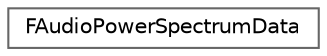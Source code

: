 digraph "Graphical Class Hierarchy"
{
 // INTERACTIVE_SVG=YES
 // LATEX_PDF_SIZE
  bgcolor="transparent";
  edge [fontname=Helvetica,fontsize=10,labelfontname=Helvetica,labelfontsize=10];
  node [fontname=Helvetica,fontsize=10,shape=box,height=0.2,width=0.4];
  rankdir="LR";
  Node0 [id="Node000000",label="FAudioPowerSpectrumData",height=0.2,width=0.4,color="grey40", fillcolor="white", style="filled",URL="$d4/d49/structFAudioPowerSpectrumData.html",tooltip="The audio spectrum data to plot."];
}
